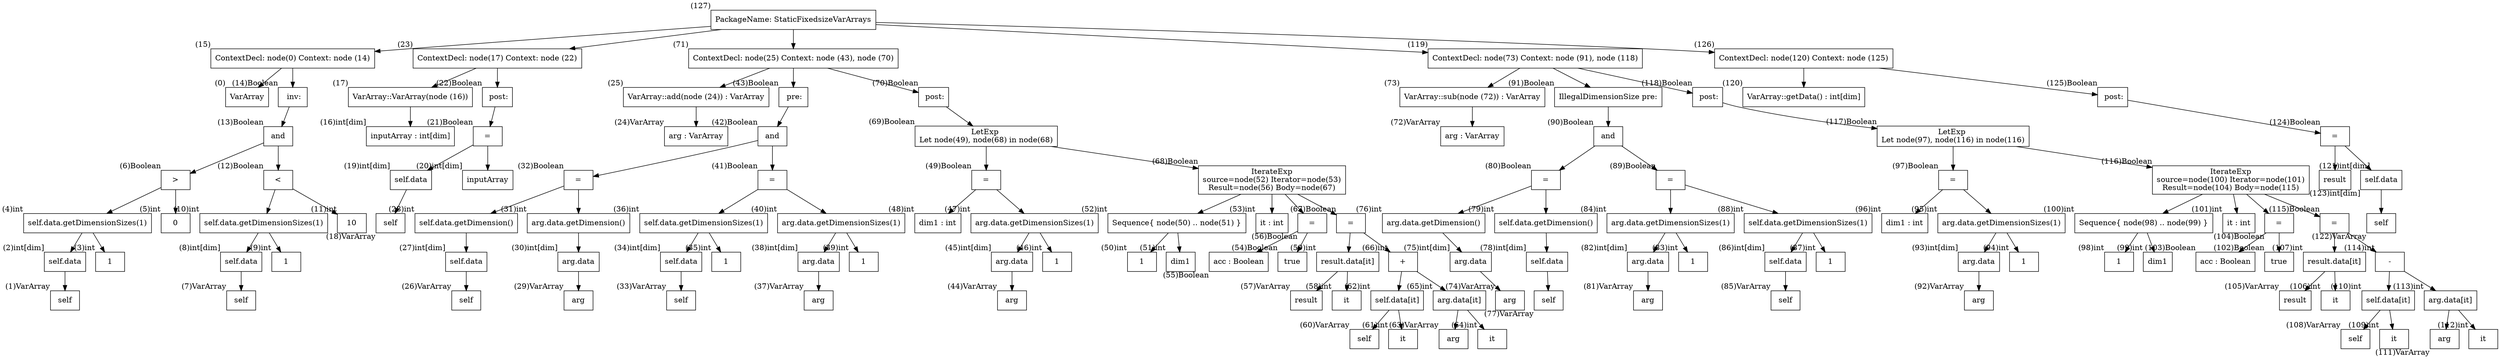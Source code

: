 digraph AST {
  node [shape=box];
  n127 [label="PackageName: StaticFixedsizeVarArrays", xlabel="(127)"];
  n127 -> n15;
  n127 -> n23;
  n127 -> n71;
  n127 -> n119;
  n127 -> n126;
  n15 [label="ContextDecl: node(0) Context: node (14)", xlabel="(15)"];
  n15 -> n0;
  n15 -> n14;
  n23 [label="ContextDecl: node(17) Context: node (22)", xlabel="(23)"];
  n23 -> n17;
  n23 -> n22;
  n71 [label="ContextDecl: node(25) Context: node (43), node (70)", xlabel="(71)"];
  n71 -> n25;
  n71 -> n43;
  n71 -> n70;
  n119 [label="ContextDecl: node(73) Context: node (91), node (118)", xlabel="(119)"];
  n119 -> n73;
  n119 -> n91;
  n119 -> n118;
  n126 [label="ContextDecl: node(120) Context: node (125)", xlabel="(126)"];
  n126 -> n120;
  n126 -> n125;
  n0 [label="VarArray", xlabel="(0)"];
  n14 [label=" inv:", xlabel="(14)Boolean"];
  n14 -> n13;
  n17 [label="VarArray::VarArray(node (16))", xlabel="(17)"];
  n17 -> n16;
  n22 [label=" post:", xlabel="(22)Boolean"];
  n22 -> n21;
  n25 [label="VarArray::add(node (24)) : VarArray", xlabel="(25)"];
  n25 -> n24;
  n43 [label=" pre:", xlabel="(43)Boolean"];
  n43 -> n42;
  n70 [label=" post:", xlabel="(70)Boolean"];
  n70 -> n69;
  n73 [label="VarArray::sub(node (72)) : VarArray", xlabel="(73)"];
  n73 -> n72;
  n91 [label="IllegalDimensionSize pre:", xlabel="(91)Boolean"];
  n91 -> n90;
  n118 [label=" post:", xlabel="(118)Boolean"];
  n118 -> n117;
  n120 [label="VarArray::getData() : int[dim]", xlabel="(120)"];
  n125 [label=" post:", xlabel="(125)Boolean"];
  n125 -> n124;
  n13 [label="and", xlabel="(13)Boolean"];
  n13 -> n6;
  n13 -> n12;
  n16 [label="inputArray : int[dim]", xlabel="(16)int[dim]"];
  n21 [label="=", xlabel="(21)Boolean"];
  n21 -> n19;
  n21 -> n20;
  n24 [label="arg : VarArray", xlabel="(24)VarArray"];
  n42 [label="and", xlabel="(42)Boolean"];
  n42 -> n32;
  n42 -> n41;
  n69 [label="LetExp 
Let node(49), node(68) in node(68)", xlabel="(69)Boolean"];
  n69 -> n49;
  n69 -> n68;
  n72 [label="arg : VarArray", xlabel="(72)VarArray"];
  n90 [label="and", xlabel="(90)Boolean"];
  n90 -> n80;
  n90 -> n89;
  n117 [label="LetExp 
Let node(97), node(116) in node(116)", xlabel="(117)Boolean"];
  n117 -> n97;
  n117 -> n116;
  n124 [label="=", xlabel="(124)Boolean"];
  n124 -> n121;
  n124 -> n123;
  n6 [label=">", xlabel="(6)Boolean"];
  n6 -> n4;
  n6 -> n5;
  n12 [label="<", xlabel="(12)Boolean"];
  n12 -> n10;
  n12 -> n11;
  n19 [label="self.data", xlabel="(19)int[dim]"];
  n19 -> n18;
  n20 [label="inputArray", xlabel="(20)int[dim]"];
  n32 [label="=", xlabel="(32)Boolean"];
  n32 -> n28;
  n32 -> n31;
  n41 [label="=", xlabel="(41)Boolean"];
  n41 -> n36;
  n41 -> n40;
  n49 [label="=", xlabel="(49)Boolean"];
  n49 -> n48;
  n49 -> n47;
  n68 [label="IterateExp
source=node(52) Iterator=node(53)
Result=node(56) Body=node(67)", xlabel="(68)Boolean"];
  n68 -> n52;
  n68 -> n53;
  n68 -> n56;
  n68 -> n67;
  n80 [label="=", xlabel="(80)Boolean"];
  n80 -> n76;
  n80 -> n79;
  n89 [label="=", xlabel="(89)Boolean"];
  n89 -> n84;
  n89 -> n88;
  n97 [label="=", xlabel="(97)Boolean"];
  n97 -> n96;
  n97 -> n95;
  n116 [label="IterateExp
source=node(100) Iterator=node(101)
Result=node(104) Body=node(115)", xlabel="(116)Boolean"];
  n116 -> n100;
  n116 -> n101;
  n116 -> n104;
  n116 -> n115;
  n121 [label="result", xlabel="(121)int[dim]"];
  n123 [label="self.data", xlabel="(123)int[dim]"];
  n123 -> n122;
  n4 [label="self.data.getDimensionSizes(1)", xlabel="(4)int"];
  n4 -> n2;
  n4 -> n3;
  n5 [label="0", xlabel="(5)int"];
  n10 [label="self.data.getDimensionSizes(1)", xlabel="(10)int"];
  n10 -> n8;
  n10 -> n9;
  n11 [label="10", xlabel="(11)int"];
  n18 [label="self", xlabel="(18)VarArray"];
  n28 [label="self.data.getDimension()", xlabel="(28)int"];
  n28 -> n27;
  n31 [label="arg.data.getDimension()", xlabel="(31)int"];
  n31 -> n30;
  n36 [label="self.data.getDimensionSizes(1)", xlabel="(36)int"];
  n36 -> n34;
  n36 -> n35;
  n40 [label="arg.data.getDimensionSizes(1)", xlabel="(40)int"];
  n40 -> n38;
  n40 -> n39;
  n48 [label="dim1 : int", xlabel="(48)int"];
  n47 [label="arg.data.getDimensionSizes(1)", xlabel="(47)int"];
  n47 -> n45;
  n47 -> n46;
  n52 [label="Sequence{ node(50) .. node(51) }", xlabel="(52)int"];
  n52 -> n50;
  n52 -> n51;
  n53 [label="it : int", xlabel="(53)int"];
  n56 [label="=", xlabel="(56)Boolean"];
  n56 -> n55;
  n56 -> n54;
  n67 [label="=", xlabel="(67)Boolean"];
  n67 -> n59;
  n67 -> n66;
  n76 [label="arg.data.getDimension()", xlabel="(76)int"];
  n76 -> n75;
  n79 [label="self.data.getDimension()", xlabel="(79)int"];
  n79 -> n78;
  n84 [label="arg.data.getDimensionSizes(1)", xlabel="(84)int"];
  n84 -> n82;
  n84 -> n83;
  n88 [label="self.data.getDimensionSizes(1)", xlabel="(88)int"];
  n88 -> n86;
  n88 -> n87;
  n96 [label="dim1 : int", xlabel="(96)int"];
  n95 [label="arg.data.getDimensionSizes(1)", xlabel="(95)int"];
  n95 -> n93;
  n95 -> n94;
  n100 [label="Sequence{ node(98) .. node(99) }", xlabel="(100)int"];
  n100 -> n98;
  n100 -> n99;
  n101 [label="it : int", xlabel="(101)int"];
  n104 [label="=", xlabel="(104)Boolean"];
  n104 -> n103;
  n104 -> n102;
  n115 [label="=", xlabel="(115)Boolean"];
  n115 -> n107;
  n115 -> n114;
  n122 [label="self", xlabel="(122)VarArray"];
  n2 [label="self.data", xlabel="(2)int[dim]"];
  n2 -> n1;
  n3 [label="1", xlabel="(3)int"];
  n8 [label="self.data", xlabel="(8)int[dim]"];
  n8 -> n7;
  n9 [label="1", xlabel="(9)int"];
  n27 [label="self.data", xlabel="(27)int[dim]"];
  n27 -> n26;
  n30 [label="arg.data", xlabel="(30)int[dim]"];
  n30 -> n29;
  n34 [label="self.data", xlabel="(34)int[dim]"];
  n34 -> n33;
  n35 [label="1", xlabel="(35)int"];
  n38 [label="arg.data", xlabel="(38)int[dim]"];
  n38 -> n37;
  n39 [label="1", xlabel="(39)int"];
  n45 [label="arg.data", xlabel="(45)int[dim]"];
  n45 -> n44;
  n46 [label="1", xlabel="(46)int"];
  n50 [label="1", xlabel="(50)int"];
  n51 [label="dim1", xlabel="(51)int"];
  n55 [label="acc : Boolean", xlabel="(55)Boolean"];
  n54 [label="true", xlabel="(54)Boolean"];
  n59 [label="result.data[it]", xlabel="(59)int"];
  n59 -> n57;
  n59 -> n58;
  n66 [label="+", xlabel="(66)int"];
  n66 -> n62;
  n66 -> n65;
  n75 [label="arg.data", xlabel="(75)int[dim]"];
  n75 -> n74;
  n78 [label="self.data", xlabel="(78)int[dim]"];
  n78 -> n77;
  n82 [label="arg.data", xlabel="(82)int[dim]"];
  n82 -> n81;
  n83 [label="1", xlabel="(83)int"];
  n86 [label="self.data", xlabel="(86)int[dim]"];
  n86 -> n85;
  n87 [label="1", xlabel="(87)int"];
  n93 [label="arg.data", xlabel="(93)int[dim]"];
  n93 -> n92;
  n94 [label="1", xlabel="(94)int"];
  n98 [label="1", xlabel="(98)int"];
  n99 [label="dim1", xlabel="(99)int"];
  n103 [label="acc : Boolean", xlabel="(103)Boolean"];
  n102 [label="true", xlabel="(102)Boolean"];
  n107 [label="result.data[it]", xlabel="(107)int"];
  n107 -> n105;
  n107 -> n106;
  n114 [label="-", xlabel="(114)int"];
  n114 -> n110;
  n114 -> n113;
  n1 [label="self", xlabel="(1)VarArray"];
  n7 [label="self", xlabel="(7)VarArray"];
  n26 [label="self", xlabel="(26)VarArray"];
  n29 [label="arg", xlabel="(29)VarArray"];
  n33 [label="self", xlabel="(33)VarArray"];
  n37 [label="arg", xlabel="(37)VarArray"];
  n44 [label="arg", xlabel="(44)VarArray"];
  n57 [label="result", xlabel="(57)VarArray"];
  n58 [label="it", xlabel="(58)int"];
  n62 [label="self.data[it]", xlabel="(62)int"];
  n62 -> n60;
  n62 -> n61;
  n65 [label="arg.data[it]", xlabel="(65)int"];
  n65 -> n63;
  n65 -> n64;
  n74 [label="arg", xlabel="(74)VarArray"];
  n77 [label="self", xlabel="(77)VarArray"];
  n81 [label="arg", xlabel="(81)VarArray"];
  n85 [label="self", xlabel="(85)VarArray"];
  n92 [label="arg", xlabel="(92)VarArray"];
  n105 [label="result", xlabel="(105)VarArray"];
  n106 [label="it", xlabel="(106)int"];
  n110 [label="self.data[it]", xlabel="(110)int"];
  n110 -> n108;
  n110 -> n109;
  n113 [label="arg.data[it]", xlabel="(113)int"];
  n113 -> n111;
  n113 -> n112;
  n60 [label="self", xlabel="(60)VarArray"];
  n61 [label="it", xlabel="(61)int"];
  n63 [label="arg", xlabel="(63)VarArray"];
  n64 [label="it", xlabel="(64)int"];
  n108 [label="self", xlabel="(108)VarArray"];
  n109 [label="it", xlabel="(109)int"];
  n111 [label="arg", xlabel="(111)VarArray"];
  n112 [label="it", xlabel="(112)int"];
}

